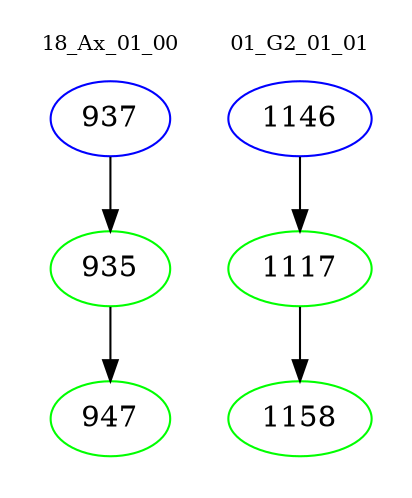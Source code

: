 digraph{
subgraph cluster_0 {
color = white
label = "18_Ax_01_00";
fontsize=10;
T0_937 [label="937", color="blue"]
T0_937 -> T0_935 [color="black"]
T0_935 [label="935", color="green"]
T0_935 -> T0_947 [color="black"]
T0_947 [label="947", color="green"]
}
subgraph cluster_1 {
color = white
label = "01_G2_01_01";
fontsize=10;
T1_1146 [label="1146", color="blue"]
T1_1146 -> T1_1117 [color="black"]
T1_1117 [label="1117", color="green"]
T1_1117 -> T1_1158 [color="black"]
T1_1158 [label="1158", color="green"]
}
}
